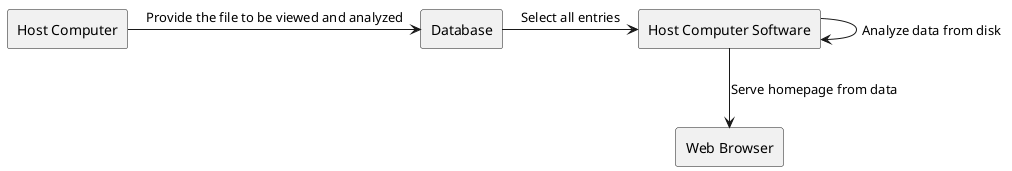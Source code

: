 @startuml
skinparam linestyle ortho
rectangle "Host Computer" as HC
rectangle "Host Computer Software" as HSC
rectangle "Database" as DB
rectangle "Web Browser" as WB
DB -right-> HSC : "Select all entries"
HC -> DB : "Provide the file to be viewed and analyzed"
HSC -> HSC : "Analyze data from disk"
HSC -down-> WB : "Serve homepage from data"
@enduml
